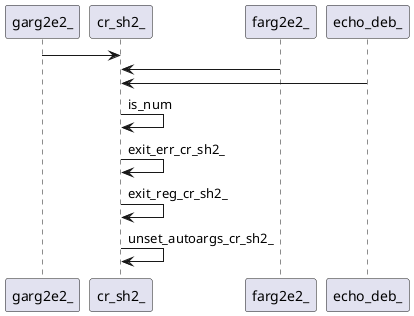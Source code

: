@startuml rete
garg2e2_ -> cr_sh2_ 
farg2e2_ -> cr_sh2_
echo_deb_ -> cr_sh2_
cr_sh2_ -> cr_sh2_:is_num
cr_sh2_ -> cr_sh2_:exit_err_cr_sh2_
cr_sh2_ -> cr_sh2_:exit_reg_cr_sh2_
cr_sh2_ -> cr_sh2_:unset_autoargs_cr_sh2_
' {wrap_fn}
' fnn o-> cr_sh2_
' {body_fn}
@enduml